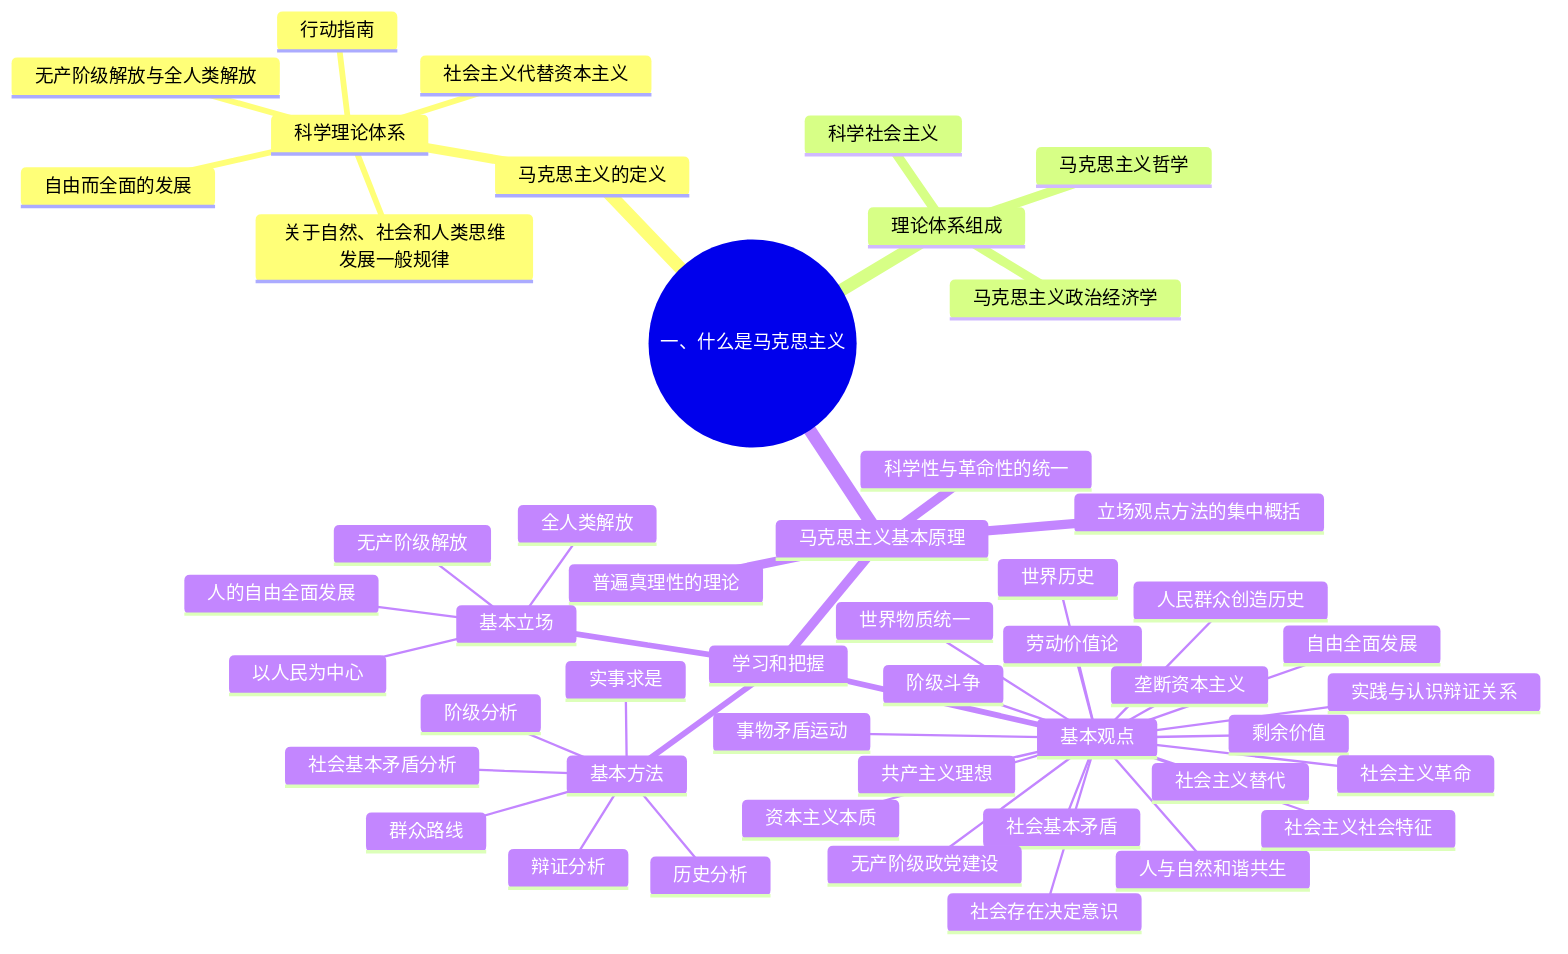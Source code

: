 mindmap
	root((一、什么是马克思主义))
		马克思主义的定义
			科学理论体系
				关于自然、社会和人类思维发展一般规律
				社会主义代替资本主义
				无产阶级解放与全人类解放
				自由而全面的发展
				行动指南
		理论体系组成
			马克思主义哲学
			马克思主义政治经济学
			科学社会主义
		马克思主义基本原理
			立场观点方法的集中概括
			普遍真理性的理论
			科学性与革命性的统一
			学习和把握
				基本立场
					无产阶级解放
					全人类解放
					人的自由全面发展
					以人民为中心
				基本观点
					世界物质统一
					事物矛盾运动
					实践与认识辩证关系
					社会存在决定意识
					人与自然和谐共生
					社会基本矛盾
					自由全面发展
					世界历史
					阶级斗争
					人民群众创造历史
					劳动价值论
					剩余价值
					资本主义本质
					垄断资本主义
					社会主义替代
					社会主义革命
					无产阶级政党建设
					社会主义社会特征
					共产主义理想
				基本方法
					实事求是
					辩证分析
					社会基本矛盾分析
					历史分析
					阶级分析
					群众路线